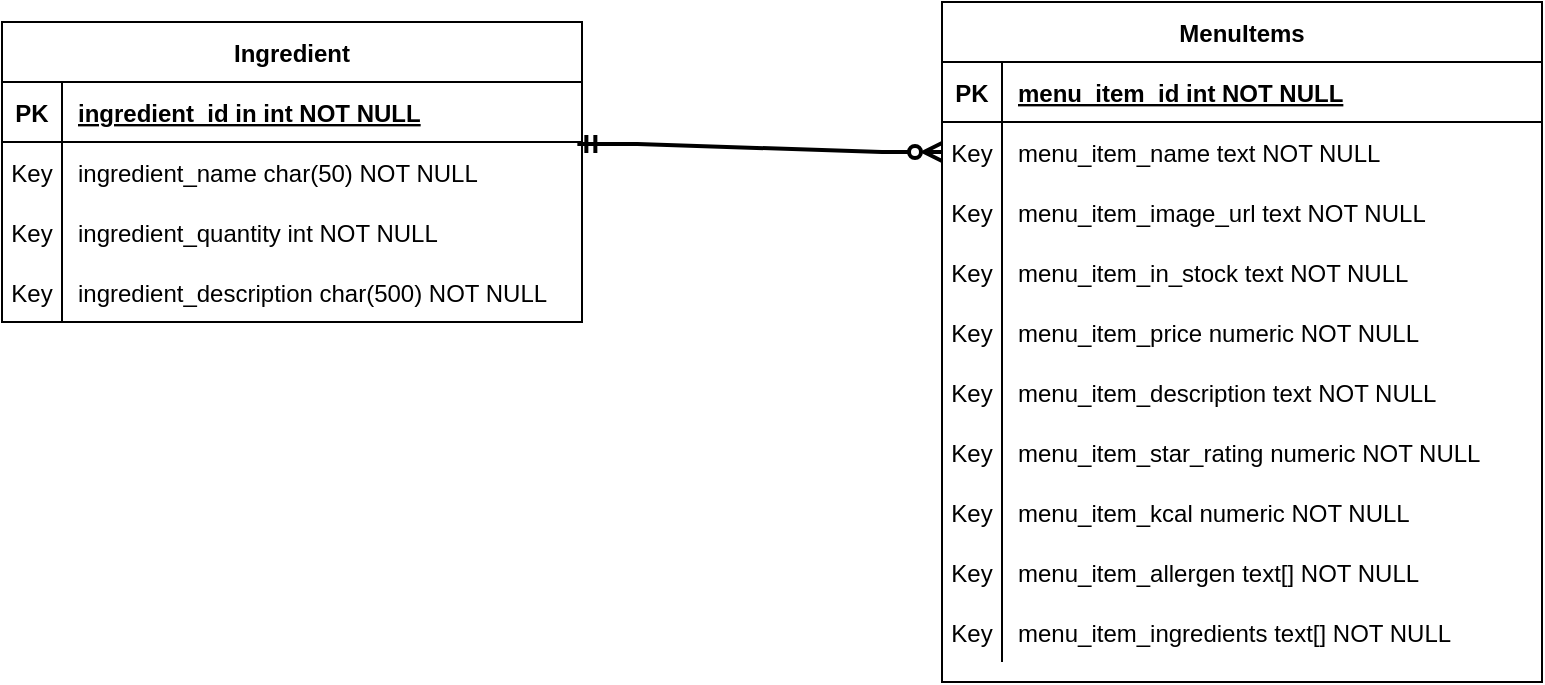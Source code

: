<mxfile version="23.1.5" type="device">
  <diagram name="Page-1" id="cSBfCXkyTW76p7Z0ln7D">
    <mxGraphModel dx="1781" dy="598" grid="1" gridSize="10" guides="1" tooltips="1" connect="1" arrows="1" fold="1" page="1" pageScale="1" pageWidth="827" pageHeight="1169" math="0" shadow="0">
      <root>
        <mxCell id="0" />
        <mxCell id="1" parent="0" />
        <mxCell id="dEfeTcsrJVtc83Pnh0Fe-1" value="MenuItems" style="shape=table;startSize=30;container=1;collapsible=1;childLayout=tableLayout;fixedRows=1;rowLines=0;fontStyle=1;align=center;resizeLast=1;" vertex="1" parent="1">
          <mxGeometry x="450" y="120" width="300" height="340" as="geometry" />
        </mxCell>
        <mxCell id="dEfeTcsrJVtc83Pnh0Fe-2" value="" style="shape=partialRectangle;collapsible=0;dropTarget=0;pointerEvents=0;fillColor=none;points=[[0,0.5],[1,0.5]];portConstraint=eastwest;top=0;left=0;right=0;bottom=1;" vertex="1" parent="dEfeTcsrJVtc83Pnh0Fe-1">
          <mxGeometry y="30" width="300" height="30" as="geometry" />
        </mxCell>
        <mxCell id="dEfeTcsrJVtc83Pnh0Fe-3" value="PK" style="shape=partialRectangle;overflow=hidden;connectable=0;fillColor=none;top=0;left=0;bottom=0;right=0;fontStyle=1;" vertex="1" parent="dEfeTcsrJVtc83Pnh0Fe-2">
          <mxGeometry width="30" height="30" as="geometry">
            <mxRectangle width="30" height="30" as="alternateBounds" />
          </mxGeometry>
        </mxCell>
        <mxCell id="dEfeTcsrJVtc83Pnh0Fe-4" value="menu_item_id int NOT NULL " style="shape=partialRectangle;overflow=hidden;connectable=0;fillColor=none;top=0;left=0;bottom=0;right=0;align=left;spacingLeft=6;fontStyle=5;" vertex="1" parent="dEfeTcsrJVtc83Pnh0Fe-2">
          <mxGeometry x="30" width="270" height="30" as="geometry">
            <mxRectangle width="270" height="30" as="alternateBounds" />
          </mxGeometry>
        </mxCell>
        <mxCell id="dEfeTcsrJVtc83Pnh0Fe-5" value="" style="shape=partialRectangle;collapsible=0;dropTarget=0;pointerEvents=0;fillColor=none;points=[[0,0.5],[1,0.5]];portConstraint=eastwest;top=0;left=0;right=0;bottom=0;" vertex="1" parent="dEfeTcsrJVtc83Pnh0Fe-1">
          <mxGeometry y="60" width="300" height="30" as="geometry" />
        </mxCell>
        <mxCell id="dEfeTcsrJVtc83Pnh0Fe-6" value="Key" style="shape=partialRectangle;overflow=hidden;connectable=0;fillColor=none;top=0;left=0;bottom=0;right=0;" vertex="1" parent="dEfeTcsrJVtc83Pnh0Fe-5">
          <mxGeometry width="30" height="30" as="geometry">
            <mxRectangle width="30" height="30" as="alternateBounds" />
          </mxGeometry>
        </mxCell>
        <mxCell id="dEfeTcsrJVtc83Pnh0Fe-7" value="menu_item_name text NOT NULL" style="shape=partialRectangle;overflow=hidden;connectable=0;fillColor=none;top=0;left=0;bottom=0;right=0;align=left;spacingLeft=6;" vertex="1" parent="dEfeTcsrJVtc83Pnh0Fe-5">
          <mxGeometry x="30" width="270" height="30" as="geometry">
            <mxRectangle width="270" height="30" as="alternateBounds" />
          </mxGeometry>
        </mxCell>
        <mxCell id="dEfeTcsrJVtc83Pnh0Fe-8" value="" style="shape=partialRectangle;collapsible=0;dropTarget=0;pointerEvents=0;fillColor=none;points=[[0,0.5],[1,0.5]];portConstraint=eastwest;top=0;left=0;right=0;bottom=0;" vertex="1" parent="dEfeTcsrJVtc83Pnh0Fe-1">
          <mxGeometry y="90" width="300" height="30" as="geometry" />
        </mxCell>
        <mxCell id="dEfeTcsrJVtc83Pnh0Fe-9" value="Key" style="shape=partialRectangle;overflow=hidden;connectable=0;fillColor=none;top=0;left=0;bottom=0;right=0;" vertex="1" parent="dEfeTcsrJVtc83Pnh0Fe-8">
          <mxGeometry width="30" height="30" as="geometry">
            <mxRectangle width="30" height="30" as="alternateBounds" />
          </mxGeometry>
        </mxCell>
        <mxCell id="dEfeTcsrJVtc83Pnh0Fe-10" value="menu_item_image_url text NOT NULL" style="shape=partialRectangle;overflow=hidden;connectable=0;fillColor=none;top=0;left=0;bottom=0;right=0;align=left;spacingLeft=6;" vertex="1" parent="dEfeTcsrJVtc83Pnh0Fe-8">
          <mxGeometry x="30" width="270" height="30" as="geometry">
            <mxRectangle width="270" height="30" as="alternateBounds" />
          </mxGeometry>
        </mxCell>
        <mxCell id="dEfeTcsrJVtc83Pnh0Fe-11" value="" style="shape=partialRectangle;collapsible=0;dropTarget=0;pointerEvents=0;fillColor=none;points=[[0,0.5],[1,0.5]];portConstraint=eastwest;top=0;left=0;right=0;bottom=0;" vertex="1" parent="dEfeTcsrJVtc83Pnh0Fe-1">
          <mxGeometry y="120" width="300" height="30" as="geometry" />
        </mxCell>
        <mxCell id="dEfeTcsrJVtc83Pnh0Fe-12" value="Key" style="shape=partialRectangle;overflow=hidden;connectable=0;fillColor=none;top=0;left=0;bottom=0;right=0;" vertex="1" parent="dEfeTcsrJVtc83Pnh0Fe-11">
          <mxGeometry width="30" height="30" as="geometry">
            <mxRectangle width="30" height="30" as="alternateBounds" />
          </mxGeometry>
        </mxCell>
        <mxCell id="dEfeTcsrJVtc83Pnh0Fe-13" value="menu_item_in_stock text NOT NULL" style="shape=partialRectangle;overflow=hidden;connectable=0;fillColor=none;top=0;left=0;bottom=0;right=0;align=left;spacingLeft=6;" vertex="1" parent="dEfeTcsrJVtc83Pnh0Fe-11">
          <mxGeometry x="30" width="270" height="30" as="geometry">
            <mxRectangle width="270" height="30" as="alternateBounds" />
          </mxGeometry>
        </mxCell>
        <mxCell id="dEfeTcsrJVtc83Pnh0Fe-14" value="" style="shape=partialRectangle;collapsible=0;dropTarget=0;pointerEvents=0;fillColor=none;points=[[0,0.5],[1,0.5]];portConstraint=eastwest;top=0;left=0;right=0;bottom=0;" vertex="1" parent="dEfeTcsrJVtc83Pnh0Fe-1">
          <mxGeometry y="150" width="300" height="30" as="geometry" />
        </mxCell>
        <mxCell id="dEfeTcsrJVtc83Pnh0Fe-15" value="Key" style="shape=partialRectangle;overflow=hidden;connectable=0;fillColor=none;top=0;left=0;bottom=0;right=0;" vertex="1" parent="dEfeTcsrJVtc83Pnh0Fe-14">
          <mxGeometry width="30" height="30" as="geometry">
            <mxRectangle width="30" height="30" as="alternateBounds" />
          </mxGeometry>
        </mxCell>
        <mxCell id="dEfeTcsrJVtc83Pnh0Fe-16" value="menu_item_price numeric NOT NULL" style="shape=partialRectangle;overflow=hidden;connectable=0;fillColor=none;top=0;left=0;bottom=0;right=0;align=left;spacingLeft=6;" vertex="1" parent="dEfeTcsrJVtc83Pnh0Fe-14">
          <mxGeometry x="30" width="270" height="30" as="geometry">
            <mxRectangle width="270" height="30" as="alternateBounds" />
          </mxGeometry>
        </mxCell>
        <mxCell id="dEfeTcsrJVtc83Pnh0Fe-17" value="" style="shape=partialRectangle;collapsible=0;dropTarget=0;pointerEvents=0;fillColor=none;points=[[0,0.5],[1,0.5]];portConstraint=eastwest;top=0;left=0;right=0;bottom=0;" vertex="1" parent="dEfeTcsrJVtc83Pnh0Fe-1">
          <mxGeometry y="180" width="300" height="30" as="geometry" />
        </mxCell>
        <mxCell id="dEfeTcsrJVtc83Pnh0Fe-18" value="Key" style="shape=partialRectangle;overflow=hidden;connectable=0;fillColor=none;top=0;left=0;bottom=0;right=0;" vertex="1" parent="dEfeTcsrJVtc83Pnh0Fe-17">
          <mxGeometry width="30" height="30" as="geometry">
            <mxRectangle width="30" height="30" as="alternateBounds" />
          </mxGeometry>
        </mxCell>
        <mxCell id="dEfeTcsrJVtc83Pnh0Fe-19" value="menu_item_description text NOT NULL" style="shape=partialRectangle;overflow=hidden;connectable=0;fillColor=none;top=0;left=0;bottom=0;right=0;align=left;spacingLeft=6;" vertex="1" parent="dEfeTcsrJVtc83Pnh0Fe-17">
          <mxGeometry x="30" width="270" height="30" as="geometry">
            <mxRectangle width="270" height="30" as="alternateBounds" />
          </mxGeometry>
        </mxCell>
        <mxCell id="dEfeTcsrJVtc83Pnh0Fe-20" value="" style="shape=partialRectangle;collapsible=0;dropTarget=0;pointerEvents=0;fillColor=none;points=[[0,0.5],[1,0.5]];portConstraint=eastwest;top=0;left=0;right=0;bottom=0;" vertex="1" parent="dEfeTcsrJVtc83Pnh0Fe-1">
          <mxGeometry y="210" width="300" height="30" as="geometry" />
        </mxCell>
        <mxCell id="dEfeTcsrJVtc83Pnh0Fe-21" value="Key" style="shape=partialRectangle;overflow=hidden;connectable=0;fillColor=none;top=0;left=0;bottom=0;right=0;" vertex="1" parent="dEfeTcsrJVtc83Pnh0Fe-20">
          <mxGeometry width="30" height="30" as="geometry">
            <mxRectangle width="30" height="30" as="alternateBounds" />
          </mxGeometry>
        </mxCell>
        <mxCell id="dEfeTcsrJVtc83Pnh0Fe-22" value="menu_item_star_rating numeric NOT NULL" style="shape=partialRectangle;overflow=hidden;connectable=0;fillColor=none;top=0;left=0;bottom=0;right=0;align=left;spacingLeft=6;" vertex="1" parent="dEfeTcsrJVtc83Pnh0Fe-20">
          <mxGeometry x="30" width="270" height="30" as="geometry">
            <mxRectangle width="270" height="30" as="alternateBounds" />
          </mxGeometry>
        </mxCell>
        <mxCell id="dEfeTcsrJVtc83Pnh0Fe-23" value="" style="shape=partialRectangle;collapsible=0;dropTarget=0;pointerEvents=0;fillColor=none;points=[[0,0.5],[1,0.5]];portConstraint=eastwest;top=0;left=0;right=0;bottom=0;" vertex="1" parent="dEfeTcsrJVtc83Pnh0Fe-1">
          <mxGeometry y="240" width="300" height="30" as="geometry" />
        </mxCell>
        <mxCell id="dEfeTcsrJVtc83Pnh0Fe-24" value="Key" style="shape=partialRectangle;overflow=hidden;connectable=0;fillColor=none;top=0;left=0;bottom=0;right=0;" vertex="1" parent="dEfeTcsrJVtc83Pnh0Fe-23">
          <mxGeometry width="30" height="30" as="geometry">
            <mxRectangle width="30" height="30" as="alternateBounds" />
          </mxGeometry>
        </mxCell>
        <mxCell id="dEfeTcsrJVtc83Pnh0Fe-25" value="menu_item_kcal numeric NOT NULL" style="shape=partialRectangle;overflow=hidden;connectable=0;fillColor=none;top=0;left=0;bottom=0;right=0;align=left;spacingLeft=6;" vertex="1" parent="dEfeTcsrJVtc83Pnh0Fe-23">
          <mxGeometry x="30" width="270" height="30" as="geometry">
            <mxRectangle width="270" height="30" as="alternateBounds" />
          </mxGeometry>
        </mxCell>
        <mxCell id="dEfeTcsrJVtc83Pnh0Fe-54" value="" style="shape=partialRectangle;collapsible=0;dropTarget=0;pointerEvents=0;fillColor=none;points=[[0,0.5],[1,0.5]];portConstraint=eastwest;top=0;left=0;right=0;bottom=0;" vertex="1" parent="dEfeTcsrJVtc83Pnh0Fe-1">
          <mxGeometry y="270" width="300" height="30" as="geometry" />
        </mxCell>
        <mxCell id="dEfeTcsrJVtc83Pnh0Fe-55" value="Key" style="shape=partialRectangle;overflow=hidden;connectable=0;fillColor=none;top=0;left=0;bottom=0;right=0;" vertex="1" parent="dEfeTcsrJVtc83Pnh0Fe-54">
          <mxGeometry width="30" height="30" as="geometry">
            <mxRectangle width="30" height="30" as="alternateBounds" />
          </mxGeometry>
        </mxCell>
        <mxCell id="dEfeTcsrJVtc83Pnh0Fe-56" value="menu_item_allergen text[] NOT NULL" style="shape=partialRectangle;overflow=hidden;connectable=0;fillColor=none;top=0;left=0;bottom=0;right=0;align=left;spacingLeft=6;" vertex="1" parent="dEfeTcsrJVtc83Pnh0Fe-54">
          <mxGeometry x="30" width="270" height="30" as="geometry">
            <mxRectangle width="270" height="30" as="alternateBounds" />
          </mxGeometry>
        </mxCell>
        <mxCell id="dEfeTcsrJVtc83Pnh0Fe-57" value="" style="shape=partialRectangle;collapsible=0;dropTarget=0;pointerEvents=0;fillColor=none;points=[[0,0.5],[1,0.5]];portConstraint=eastwest;top=0;left=0;right=0;bottom=0;" vertex="1" parent="dEfeTcsrJVtc83Pnh0Fe-1">
          <mxGeometry y="300" width="300" height="30" as="geometry" />
        </mxCell>
        <mxCell id="dEfeTcsrJVtc83Pnh0Fe-58" value="Key" style="shape=partialRectangle;overflow=hidden;connectable=0;fillColor=none;top=0;left=0;bottom=0;right=0;" vertex="1" parent="dEfeTcsrJVtc83Pnh0Fe-57">
          <mxGeometry width="30" height="30" as="geometry">
            <mxRectangle width="30" height="30" as="alternateBounds" />
          </mxGeometry>
        </mxCell>
        <mxCell id="dEfeTcsrJVtc83Pnh0Fe-59" value="menu_item_ingredients text[] NOT NULL" style="shape=partialRectangle;overflow=hidden;connectable=0;fillColor=none;top=0;left=0;bottom=0;right=0;align=left;spacingLeft=6;" vertex="1" parent="dEfeTcsrJVtc83Pnh0Fe-57">
          <mxGeometry x="30" width="270" height="30" as="geometry">
            <mxRectangle width="270" height="30" as="alternateBounds" />
          </mxGeometry>
        </mxCell>
        <mxCell id="dEfeTcsrJVtc83Pnh0Fe-36" value="Ingredient" style="shape=table;startSize=30;container=1;collapsible=1;childLayout=tableLayout;fixedRows=1;rowLines=0;fontStyle=1;align=center;resizeLast=1;" vertex="1" parent="1">
          <mxGeometry x="-20" y="130" width="290" height="150" as="geometry" />
        </mxCell>
        <mxCell id="dEfeTcsrJVtc83Pnh0Fe-37" value="" style="shape=partialRectangle;collapsible=0;dropTarget=0;pointerEvents=0;fillColor=none;points=[[0,0.5],[1,0.5]];portConstraint=eastwest;top=0;left=0;right=0;bottom=1;" vertex="1" parent="dEfeTcsrJVtc83Pnh0Fe-36">
          <mxGeometry y="30" width="290" height="30" as="geometry" />
        </mxCell>
        <mxCell id="dEfeTcsrJVtc83Pnh0Fe-38" value="PK" style="shape=partialRectangle;overflow=hidden;connectable=0;fillColor=none;top=0;left=0;bottom=0;right=0;fontStyle=1;" vertex="1" parent="dEfeTcsrJVtc83Pnh0Fe-37">
          <mxGeometry width="30" height="30" as="geometry">
            <mxRectangle width="30" height="30" as="alternateBounds" />
          </mxGeometry>
        </mxCell>
        <mxCell id="dEfeTcsrJVtc83Pnh0Fe-39" value="ingredient_id in int NOT NULL " style="shape=partialRectangle;overflow=hidden;connectable=0;fillColor=none;top=0;left=0;bottom=0;right=0;align=left;spacingLeft=6;fontStyle=5;" vertex="1" parent="dEfeTcsrJVtc83Pnh0Fe-37">
          <mxGeometry x="30" width="260" height="30" as="geometry">
            <mxRectangle width="260" height="30" as="alternateBounds" />
          </mxGeometry>
        </mxCell>
        <mxCell id="dEfeTcsrJVtc83Pnh0Fe-40" value="" style="shape=partialRectangle;collapsible=0;dropTarget=0;pointerEvents=0;fillColor=none;points=[[0,0.5],[1,0.5]];portConstraint=eastwest;top=0;left=0;right=0;bottom=0;" vertex="1" parent="dEfeTcsrJVtc83Pnh0Fe-36">
          <mxGeometry y="60" width="290" height="30" as="geometry" />
        </mxCell>
        <mxCell id="dEfeTcsrJVtc83Pnh0Fe-41" value="Key" style="shape=partialRectangle;overflow=hidden;connectable=0;fillColor=none;top=0;left=0;bottom=0;right=0;" vertex="1" parent="dEfeTcsrJVtc83Pnh0Fe-40">
          <mxGeometry width="30" height="30" as="geometry">
            <mxRectangle width="30" height="30" as="alternateBounds" />
          </mxGeometry>
        </mxCell>
        <mxCell id="dEfeTcsrJVtc83Pnh0Fe-42" value="ingredient_name char(50) NOT NULL" style="shape=partialRectangle;overflow=hidden;connectable=0;fillColor=none;top=0;left=0;bottom=0;right=0;align=left;spacingLeft=6;" vertex="1" parent="dEfeTcsrJVtc83Pnh0Fe-40">
          <mxGeometry x="30" width="260" height="30" as="geometry">
            <mxRectangle width="260" height="30" as="alternateBounds" />
          </mxGeometry>
        </mxCell>
        <mxCell id="dEfeTcsrJVtc83Pnh0Fe-43" value="" style="shape=partialRectangle;collapsible=0;dropTarget=0;pointerEvents=0;fillColor=none;points=[[0,0.5],[1,0.5]];portConstraint=eastwest;top=0;left=0;right=0;bottom=0;" vertex="1" parent="dEfeTcsrJVtc83Pnh0Fe-36">
          <mxGeometry y="90" width="290" height="30" as="geometry" />
        </mxCell>
        <mxCell id="dEfeTcsrJVtc83Pnh0Fe-44" value="Key" style="shape=partialRectangle;overflow=hidden;connectable=0;fillColor=none;top=0;left=0;bottom=0;right=0;" vertex="1" parent="dEfeTcsrJVtc83Pnh0Fe-43">
          <mxGeometry width="30" height="30" as="geometry">
            <mxRectangle width="30" height="30" as="alternateBounds" />
          </mxGeometry>
        </mxCell>
        <mxCell id="dEfeTcsrJVtc83Pnh0Fe-45" value="ingredient_quantity int NOT NULL" style="shape=partialRectangle;overflow=hidden;connectable=0;fillColor=none;top=0;left=0;bottom=0;right=0;align=left;spacingLeft=6;" vertex="1" parent="dEfeTcsrJVtc83Pnh0Fe-43">
          <mxGeometry x="30" width="260" height="30" as="geometry">
            <mxRectangle width="260" height="30" as="alternateBounds" />
          </mxGeometry>
        </mxCell>
        <mxCell id="dEfeTcsrJVtc83Pnh0Fe-46" value="" style="shape=partialRectangle;collapsible=0;dropTarget=0;pointerEvents=0;fillColor=none;points=[[0,0.5],[1,0.5]];portConstraint=eastwest;top=0;left=0;right=0;bottom=0;" vertex="1" parent="dEfeTcsrJVtc83Pnh0Fe-36">
          <mxGeometry y="120" width="290" height="30" as="geometry" />
        </mxCell>
        <mxCell id="dEfeTcsrJVtc83Pnh0Fe-47" value="Key" style="shape=partialRectangle;overflow=hidden;connectable=0;fillColor=none;top=0;left=0;bottom=0;right=0;" vertex="1" parent="dEfeTcsrJVtc83Pnh0Fe-46">
          <mxGeometry width="30" height="30" as="geometry">
            <mxRectangle width="30" height="30" as="alternateBounds" />
          </mxGeometry>
        </mxCell>
        <mxCell id="dEfeTcsrJVtc83Pnh0Fe-48" value="ingredient_description char(500) NOT NULL" style="shape=partialRectangle;overflow=hidden;connectable=0;fillColor=none;top=0;left=0;bottom=0;right=0;align=left;spacingLeft=6;" vertex="1" parent="dEfeTcsrJVtc83Pnh0Fe-46">
          <mxGeometry x="30" width="260" height="30" as="geometry">
            <mxRectangle width="260" height="30" as="alternateBounds" />
          </mxGeometry>
        </mxCell>
        <mxCell id="dEfeTcsrJVtc83Pnh0Fe-49" value="" style="edgeStyle=entityRelationEdgeStyle;fontSize=12;html=1;endArrow=ERzeroToMany;startArrow=ERmandOne;rounded=0;exitX=0.992;exitY=0.033;exitDx=0;exitDy=0;exitPerimeter=0;entryX=0;entryY=0.5;entryDx=0;entryDy=0;endFill=0;strokeWidth=2;" edge="1" parent="1" source="dEfeTcsrJVtc83Pnh0Fe-40" target="dEfeTcsrJVtc83Pnh0Fe-5">
          <mxGeometry width="100" height="100" relative="1" as="geometry">
            <mxPoint x="370" y="450" as="sourcePoint" />
            <mxPoint x="470" y="350" as="targetPoint" />
          </mxGeometry>
        </mxCell>
      </root>
    </mxGraphModel>
  </diagram>
</mxfile>
